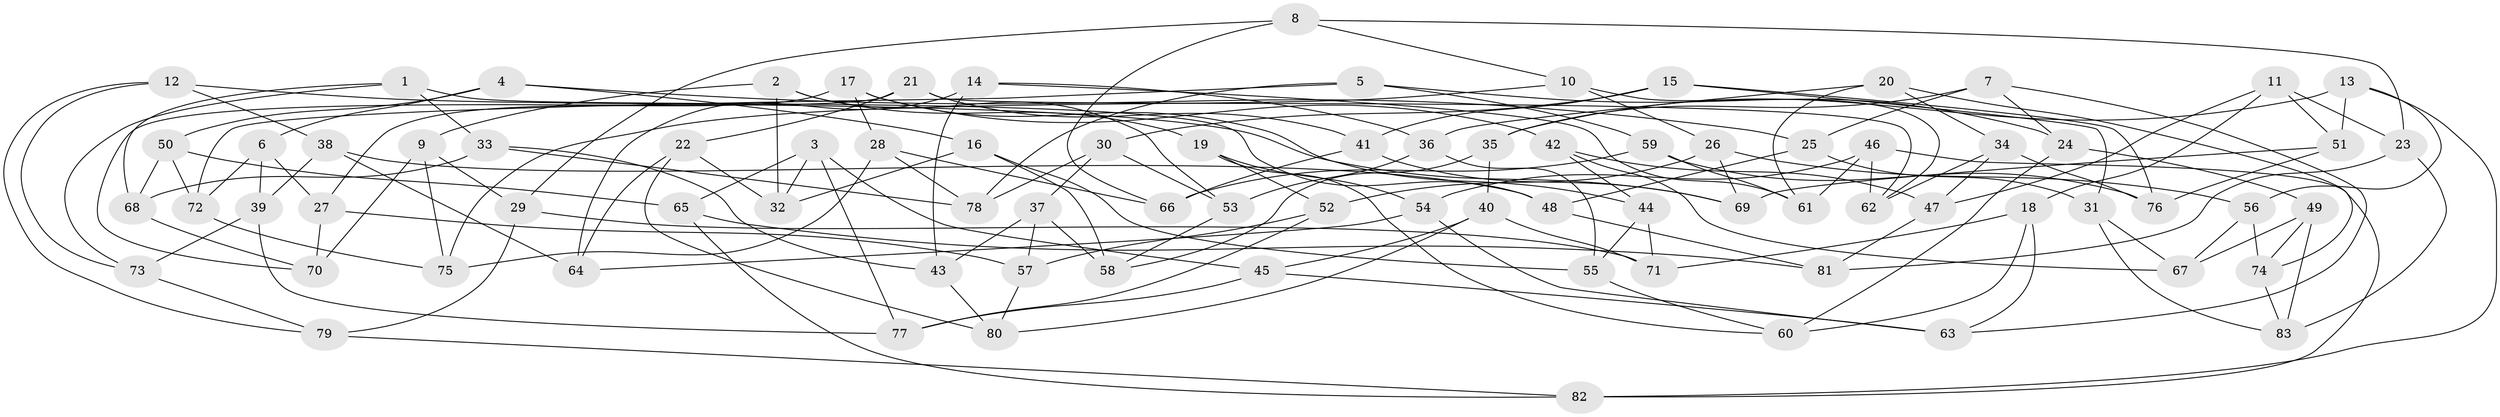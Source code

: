 // Generated by graph-tools (version 1.1) at 2025/26/03/09/25 03:26:54]
// undirected, 83 vertices, 166 edges
graph export_dot {
graph [start="1"]
  node [color=gray90,style=filled];
  1;
  2;
  3;
  4;
  5;
  6;
  7;
  8;
  9;
  10;
  11;
  12;
  13;
  14;
  15;
  16;
  17;
  18;
  19;
  20;
  21;
  22;
  23;
  24;
  25;
  26;
  27;
  28;
  29;
  30;
  31;
  32;
  33;
  34;
  35;
  36;
  37;
  38;
  39;
  40;
  41;
  42;
  43;
  44;
  45;
  46;
  47;
  48;
  49;
  50;
  51;
  52;
  53;
  54;
  55;
  56;
  57;
  58;
  59;
  60;
  61;
  62;
  63;
  64;
  65;
  66;
  67;
  68;
  69;
  70;
  71;
  72;
  73;
  74;
  75;
  76;
  77;
  78;
  79;
  80;
  81;
  82;
  83;
  1 -- 68;
  1 -- 48;
  1 -- 73;
  1 -- 33;
  2 -- 32;
  2 -- 9;
  2 -- 19;
  2 -- 53;
  3 -- 77;
  3 -- 65;
  3 -- 45;
  3 -- 32;
  4 -- 16;
  4 -- 6;
  4 -- 25;
  4 -- 50;
  5 -- 78;
  5 -- 72;
  5 -- 24;
  5 -- 59;
  6 -- 39;
  6 -- 72;
  6 -- 27;
  7 -- 25;
  7 -- 63;
  7 -- 35;
  7 -- 24;
  8 -- 10;
  8 -- 29;
  8 -- 66;
  8 -- 23;
  9 -- 29;
  9 -- 75;
  9 -- 70;
  10 -- 26;
  10 -- 62;
  10 -- 75;
  11 -- 51;
  11 -- 47;
  11 -- 18;
  11 -- 23;
  12 -- 69;
  12 -- 73;
  12 -- 38;
  12 -- 79;
  13 -- 56;
  13 -- 35;
  13 -- 51;
  13 -- 82;
  14 -- 64;
  14 -- 61;
  14 -- 36;
  14 -- 43;
  15 -- 76;
  15 -- 41;
  15 -- 30;
  15 -- 31;
  16 -- 32;
  16 -- 55;
  16 -- 58;
  17 -- 42;
  17 -- 44;
  17 -- 28;
  17 -- 27;
  18 -- 71;
  18 -- 60;
  18 -- 63;
  19 -- 54;
  19 -- 60;
  19 -- 52;
  20 -- 34;
  20 -- 61;
  20 -- 74;
  20 -- 36;
  21 -- 62;
  21 -- 41;
  21 -- 22;
  21 -- 70;
  22 -- 64;
  22 -- 80;
  22 -- 32;
  23 -- 81;
  23 -- 83;
  24 -- 60;
  24 -- 49;
  25 -- 48;
  25 -- 31;
  26 -- 52;
  26 -- 69;
  26 -- 56;
  27 -- 57;
  27 -- 70;
  28 -- 75;
  28 -- 78;
  28 -- 66;
  29 -- 79;
  29 -- 71;
  30 -- 53;
  30 -- 37;
  30 -- 78;
  31 -- 83;
  31 -- 67;
  33 -- 43;
  33 -- 68;
  33 -- 78;
  34 -- 62;
  34 -- 47;
  34 -- 76;
  35 -- 40;
  35 -- 58;
  36 -- 53;
  36 -- 55;
  37 -- 58;
  37 -- 43;
  37 -- 57;
  38 -- 48;
  38 -- 64;
  38 -- 39;
  39 -- 73;
  39 -- 77;
  40 -- 71;
  40 -- 80;
  40 -- 45;
  41 -- 66;
  41 -- 69;
  42 -- 47;
  42 -- 44;
  42 -- 67;
  43 -- 80;
  44 -- 71;
  44 -- 55;
  45 -- 63;
  45 -- 77;
  46 -- 54;
  46 -- 82;
  46 -- 62;
  46 -- 61;
  47 -- 81;
  48 -- 81;
  49 -- 74;
  49 -- 83;
  49 -- 67;
  50 -- 68;
  50 -- 65;
  50 -- 72;
  51 -- 69;
  51 -- 76;
  52 -- 77;
  52 -- 57;
  53 -- 58;
  54 -- 63;
  54 -- 64;
  55 -- 60;
  56 -- 74;
  56 -- 67;
  57 -- 80;
  59 -- 66;
  59 -- 76;
  59 -- 61;
  65 -- 82;
  65 -- 81;
  68 -- 70;
  72 -- 75;
  73 -- 79;
  74 -- 83;
  79 -- 82;
}
